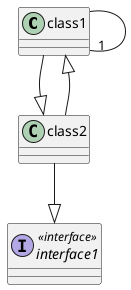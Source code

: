 @startuml
  class class1
  class class2
  interface interface1 <<interface>>
  class1 -- "1" class1
  class2 --|> class1
  class1 --|> class2
  class2 --|> interface1
@enduml